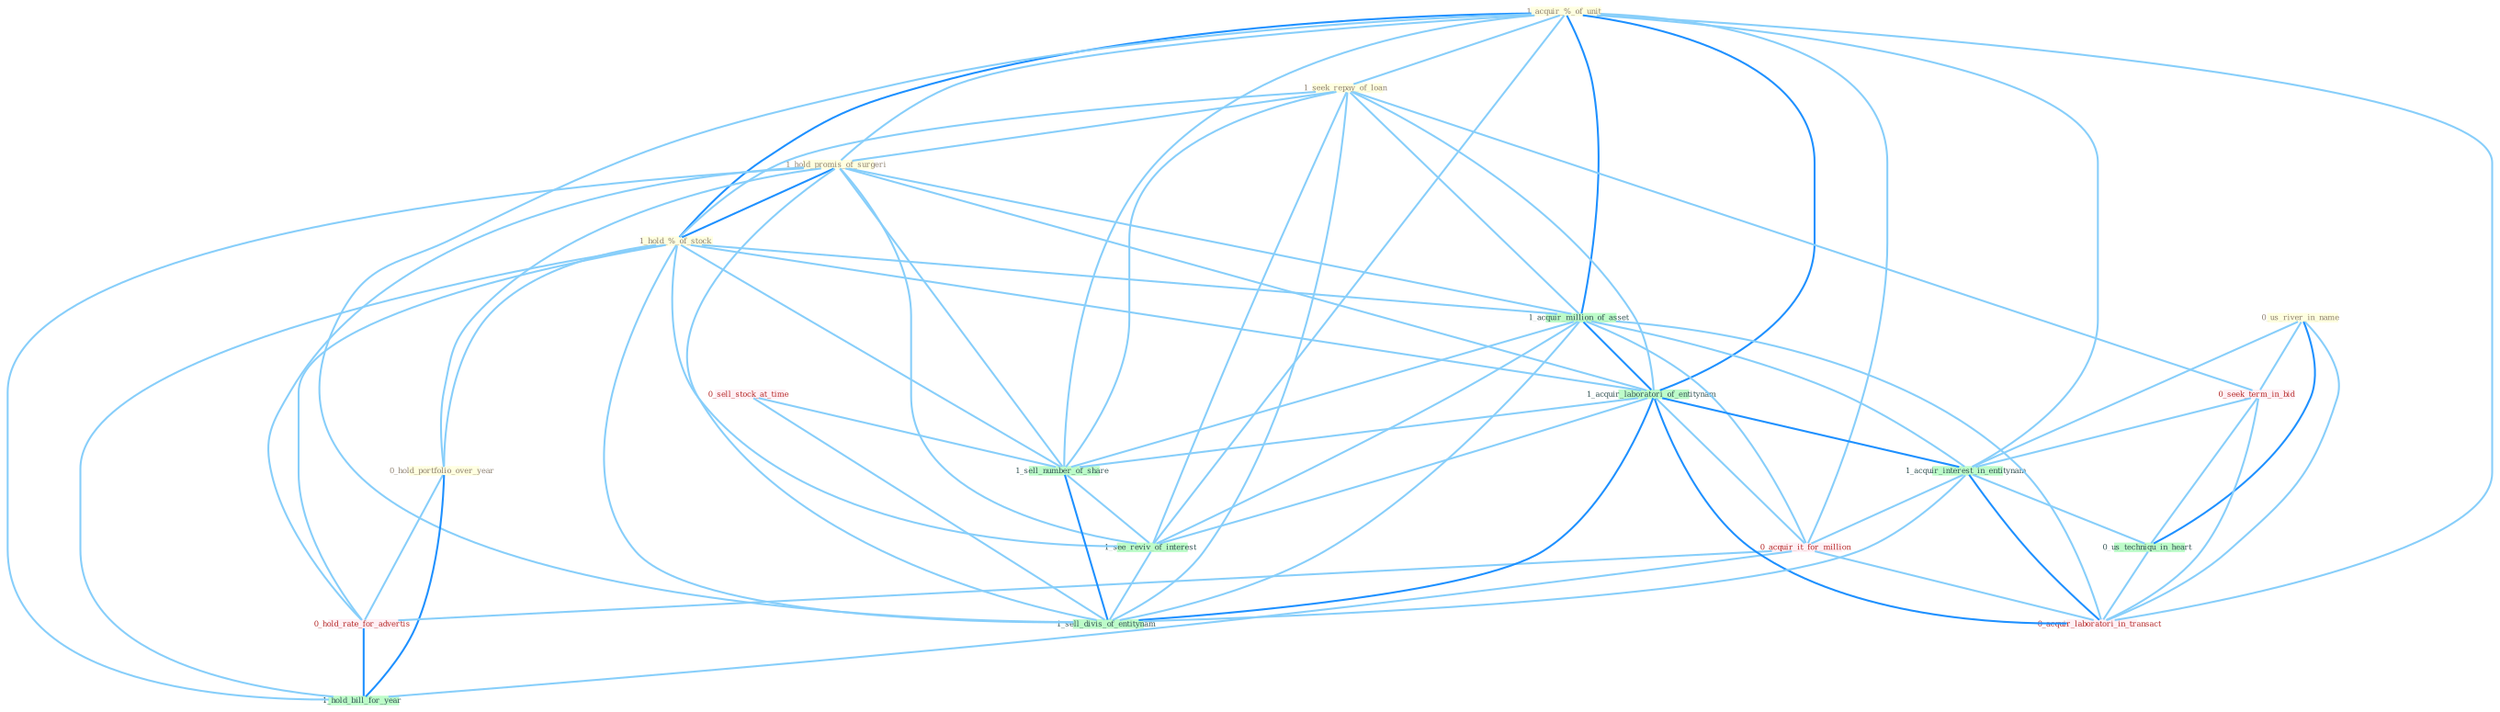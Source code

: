 Graph G{ 
    node
    [shape=polygon,style=filled,width=.5,height=.06,color="#BDFCC9",fixedsize=true,fontsize=4,
    fontcolor="#2f4f4f"];
    {node
    [color="#ffffe0", fontcolor="#8b7d6b"] "1_acquir_%_of_unit " "1_seek_repay_of_loan " "1_hold_promis_of_surgeri " "0_us_river_in_name " "1_hold_%_of_stock " "0_hold_portfolio_over_year "}
{node [color="#fff0f5", fontcolor="#b22222"] "0_seek_term_in_bid " "0_acquir_it_for_million " "0_hold_rate_for_advertis " "0_acquir_laboratori_in_transact " "0_sell_stock_at_time "}
edge [color="#B0E2FF"];

	"1_acquir_%_of_unit " -- "1_seek_repay_of_loan " [w="1", color="#87cefa" ];
	"1_acquir_%_of_unit " -- "1_hold_promis_of_surgeri " [w="1", color="#87cefa" ];
	"1_acquir_%_of_unit " -- "1_hold_%_of_stock " [w="2", color="#1e90ff" , len=0.8];
	"1_acquir_%_of_unit " -- "1_acquir_million_of_asset " [w="2", color="#1e90ff" , len=0.8];
	"1_acquir_%_of_unit " -- "1_acquir_laboratori_of_entitynam " [w="2", color="#1e90ff" , len=0.8];
	"1_acquir_%_of_unit " -- "1_acquir_interest_in_entitynam " [w="1", color="#87cefa" ];
	"1_acquir_%_of_unit " -- "0_acquir_it_for_million " [w="1", color="#87cefa" ];
	"1_acquir_%_of_unit " -- "0_acquir_laboratori_in_transact " [w="1", color="#87cefa" ];
	"1_acquir_%_of_unit " -- "1_sell_number_of_share " [w="1", color="#87cefa" ];
	"1_acquir_%_of_unit " -- "1_see_reviv_of_interest " [w="1", color="#87cefa" ];
	"1_acquir_%_of_unit " -- "1_sell_divis_of_entitynam " [w="1", color="#87cefa" ];
	"1_seek_repay_of_loan " -- "1_hold_promis_of_surgeri " [w="1", color="#87cefa" ];
	"1_seek_repay_of_loan " -- "1_hold_%_of_stock " [w="1", color="#87cefa" ];
	"1_seek_repay_of_loan " -- "1_acquir_million_of_asset " [w="1", color="#87cefa" ];
	"1_seek_repay_of_loan " -- "1_acquir_laboratori_of_entitynam " [w="1", color="#87cefa" ];
	"1_seek_repay_of_loan " -- "0_seek_term_in_bid " [w="1", color="#87cefa" ];
	"1_seek_repay_of_loan " -- "1_sell_number_of_share " [w="1", color="#87cefa" ];
	"1_seek_repay_of_loan " -- "1_see_reviv_of_interest " [w="1", color="#87cefa" ];
	"1_seek_repay_of_loan " -- "1_sell_divis_of_entitynam " [w="1", color="#87cefa" ];
	"1_hold_promis_of_surgeri " -- "1_hold_%_of_stock " [w="2", color="#1e90ff" , len=0.8];
	"1_hold_promis_of_surgeri " -- "0_hold_portfolio_over_year " [w="1", color="#87cefa" ];
	"1_hold_promis_of_surgeri " -- "1_acquir_million_of_asset " [w="1", color="#87cefa" ];
	"1_hold_promis_of_surgeri " -- "1_acquir_laboratori_of_entitynam " [w="1", color="#87cefa" ];
	"1_hold_promis_of_surgeri " -- "0_hold_rate_for_advertis " [w="1", color="#87cefa" ];
	"1_hold_promis_of_surgeri " -- "1_sell_number_of_share " [w="1", color="#87cefa" ];
	"1_hold_promis_of_surgeri " -- "1_see_reviv_of_interest " [w="1", color="#87cefa" ];
	"1_hold_promis_of_surgeri " -- "1_hold_bill_for_year " [w="1", color="#87cefa" ];
	"1_hold_promis_of_surgeri " -- "1_sell_divis_of_entitynam " [w="1", color="#87cefa" ];
	"0_us_river_in_name " -- "0_seek_term_in_bid " [w="1", color="#87cefa" ];
	"0_us_river_in_name " -- "1_acquir_interest_in_entitynam " [w="1", color="#87cefa" ];
	"0_us_river_in_name " -- "0_us_techniqu_in_heart " [w="2", color="#1e90ff" , len=0.8];
	"0_us_river_in_name " -- "0_acquir_laboratori_in_transact " [w="1", color="#87cefa" ];
	"1_hold_%_of_stock " -- "0_hold_portfolio_over_year " [w="1", color="#87cefa" ];
	"1_hold_%_of_stock " -- "1_acquir_million_of_asset " [w="1", color="#87cefa" ];
	"1_hold_%_of_stock " -- "1_acquir_laboratori_of_entitynam " [w="1", color="#87cefa" ];
	"1_hold_%_of_stock " -- "0_hold_rate_for_advertis " [w="1", color="#87cefa" ];
	"1_hold_%_of_stock " -- "1_sell_number_of_share " [w="1", color="#87cefa" ];
	"1_hold_%_of_stock " -- "1_see_reviv_of_interest " [w="1", color="#87cefa" ];
	"1_hold_%_of_stock " -- "1_hold_bill_for_year " [w="1", color="#87cefa" ];
	"1_hold_%_of_stock " -- "1_sell_divis_of_entitynam " [w="1", color="#87cefa" ];
	"0_hold_portfolio_over_year " -- "0_hold_rate_for_advertis " [w="1", color="#87cefa" ];
	"0_hold_portfolio_over_year " -- "1_hold_bill_for_year " [w="2", color="#1e90ff" , len=0.8];
	"1_acquir_million_of_asset " -- "1_acquir_laboratori_of_entitynam " [w="2", color="#1e90ff" , len=0.8];
	"1_acquir_million_of_asset " -- "1_acquir_interest_in_entitynam " [w="1", color="#87cefa" ];
	"1_acquir_million_of_asset " -- "0_acquir_it_for_million " [w="1", color="#87cefa" ];
	"1_acquir_million_of_asset " -- "0_acquir_laboratori_in_transact " [w="1", color="#87cefa" ];
	"1_acquir_million_of_asset " -- "1_sell_number_of_share " [w="1", color="#87cefa" ];
	"1_acquir_million_of_asset " -- "1_see_reviv_of_interest " [w="1", color="#87cefa" ];
	"1_acquir_million_of_asset " -- "1_sell_divis_of_entitynam " [w="1", color="#87cefa" ];
	"1_acquir_laboratori_of_entitynam " -- "1_acquir_interest_in_entitynam " [w="2", color="#1e90ff" , len=0.8];
	"1_acquir_laboratori_of_entitynam " -- "0_acquir_it_for_million " [w="1", color="#87cefa" ];
	"1_acquir_laboratori_of_entitynam " -- "0_acquir_laboratori_in_transact " [w="2", color="#1e90ff" , len=0.8];
	"1_acquir_laboratori_of_entitynam " -- "1_sell_number_of_share " [w="1", color="#87cefa" ];
	"1_acquir_laboratori_of_entitynam " -- "1_see_reviv_of_interest " [w="1", color="#87cefa" ];
	"1_acquir_laboratori_of_entitynam " -- "1_sell_divis_of_entitynam " [w="2", color="#1e90ff" , len=0.8];
	"0_seek_term_in_bid " -- "1_acquir_interest_in_entitynam " [w="1", color="#87cefa" ];
	"0_seek_term_in_bid " -- "0_us_techniqu_in_heart " [w="1", color="#87cefa" ];
	"0_seek_term_in_bid " -- "0_acquir_laboratori_in_transact " [w="1", color="#87cefa" ];
	"1_acquir_interest_in_entitynam " -- "0_us_techniqu_in_heart " [w="1", color="#87cefa" ];
	"1_acquir_interest_in_entitynam " -- "0_acquir_it_for_million " [w="1", color="#87cefa" ];
	"1_acquir_interest_in_entitynam " -- "0_acquir_laboratori_in_transact " [w="2", color="#1e90ff" , len=0.8];
	"1_acquir_interest_in_entitynam " -- "1_sell_divis_of_entitynam " [w="1", color="#87cefa" ];
	"0_us_techniqu_in_heart " -- "0_acquir_laboratori_in_transact " [w="1", color="#87cefa" ];
	"0_acquir_it_for_million " -- "0_hold_rate_for_advertis " [w="1", color="#87cefa" ];
	"0_acquir_it_for_million " -- "0_acquir_laboratori_in_transact " [w="1", color="#87cefa" ];
	"0_acquir_it_for_million " -- "1_hold_bill_for_year " [w="1", color="#87cefa" ];
	"0_hold_rate_for_advertis " -- "1_hold_bill_for_year " [w="2", color="#1e90ff" , len=0.8];
	"0_sell_stock_at_time " -- "1_sell_number_of_share " [w="1", color="#87cefa" ];
	"0_sell_stock_at_time " -- "1_sell_divis_of_entitynam " [w="1", color="#87cefa" ];
	"1_sell_number_of_share " -- "1_see_reviv_of_interest " [w="1", color="#87cefa" ];
	"1_sell_number_of_share " -- "1_sell_divis_of_entitynam " [w="2", color="#1e90ff" , len=0.8];
	"1_see_reviv_of_interest " -- "1_sell_divis_of_entitynam " [w="1", color="#87cefa" ];
}